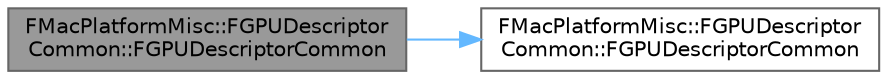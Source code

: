 digraph "FMacPlatformMisc::FGPUDescriptorCommon::FGPUDescriptorCommon"
{
 // INTERACTIVE_SVG=YES
 // LATEX_PDF_SIZE
  bgcolor="transparent";
  edge [fontname=Helvetica,fontsize=10,labelfontname=Helvetica,labelfontsize=10];
  node [fontname=Helvetica,fontsize=10,shape=box,height=0.2,width=0.4];
  rankdir="LR";
  Node1 [id="Node000001",label="FMacPlatformMisc::FGPUDescriptor\lCommon::FGPUDescriptorCommon",height=0.2,width=0.4,color="gray40", fillcolor="grey60", style="filled", fontcolor="black",tooltip=" "];
  Node1 -> Node2 [id="edge1_Node000001_Node000002",color="steelblue1",style="solid",tooltip=" "];
  Node2 [id="Node000002",label="FMacPlatformMisc::FGPUDescriptor\lCommon::FGPUDescriptorCommon",height=0.2,width=0.4,color="grey40", fillcolor="white", style="filled",URL="$d7/d39/classFMacPlatformMisc_1_1FGPUDescriptorCommon.html#a369f22a1649a317876940c3e282acadb",tooltip=" "];
}
